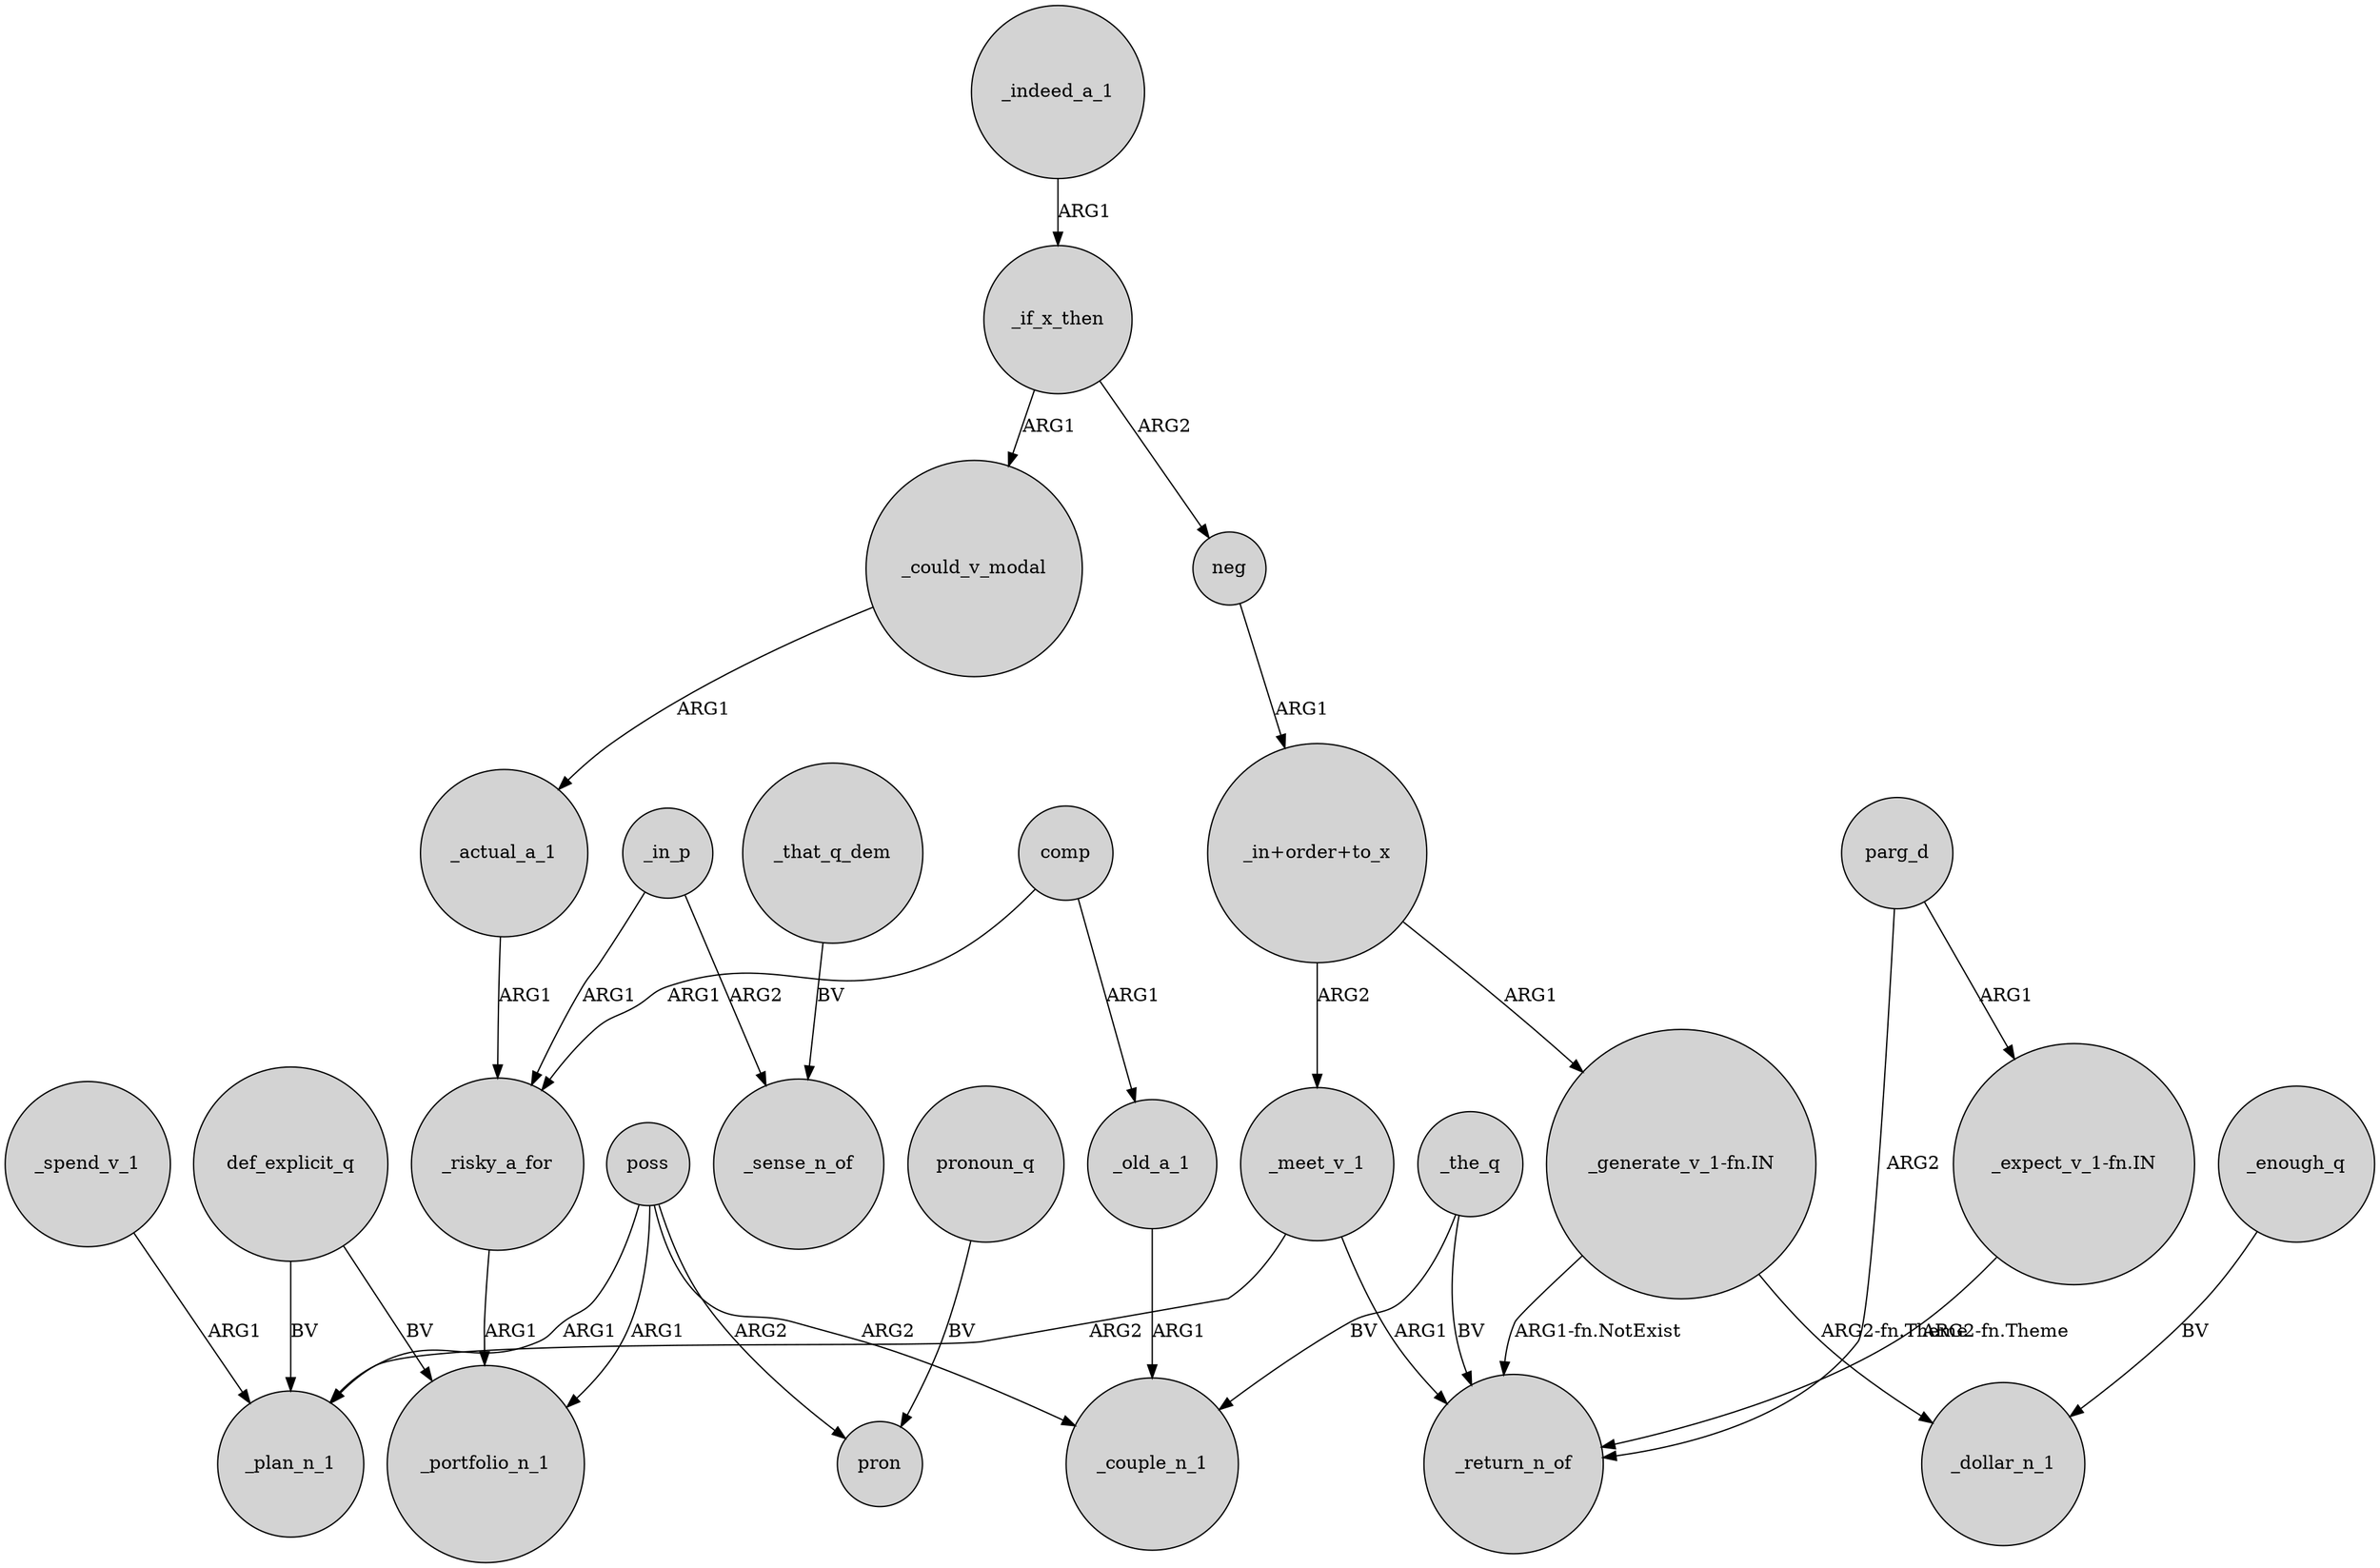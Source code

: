 digraph {
	node [shape=circle style=filled]
	poss -> _plan_n_1 [label=ARG1]
	poss -> _couple_n_1 [label=ARG2]
	_that_q_dem -> _sense_n_of [label=BV]
	_spend_v_1 -> _plan_n_1 [label=ARG1]
	"_in+order+to_x" -> _meet_v_1 [label=ARG2]
	_the_q -> _return_n_of [label=BV]
	_the_q -> _couple_n_1 [label=BV]
	poss -> pron [label=ARG2]
	_actual_a_1 -> _risky_a_for [label=ARG1]
	comp -> _risky_a_for [label=ARG1]
	neg -> "_in+order+to_x" [label=ARG1]
	_indeed_a_1 -> _if_x_then [label=ARG1]
	def_explicit_q -> _plan_n_1 [label=BV]
	"_generate_v_1-fn.IN" -> _return_n_of [label="ARG1-fn.NotExist"]
	_in_p -> _sense_n_of [label=ARG2]
	poss -> _portfolio_n_1 [label=ARG1]
	_if_x_then -> _could_v_modal [label=ARG1]
	def_explicit_q -> _portfolio_n_1 [label=BV]
	_if_x_then -> neg [label=ARG2]
	_in_p -> _risky_a_for [label=ARG1]
	"_generate_v_1-fn.IN" -> _dollar_n_1 [label="ARG2-fn.Theme"]
	pronoun_q -> pron [label=BV]
	comp -> _old_a_1 [label=ARG1]
	parg_d -> "_expect_v_1-fn.IN" [label=ARG1]
	_risky_a_for -> _portfolio_n_1 [label=ARG1]
	parg_d -> _return_n_of [label=ARG2]
	_enough_q -> _dollar_n_1 [label=BV]
	"_expect_v_1-fn.IN" -> _return_n_of [label="ARG2-fn.Theme"]
	_old_a_1 -> _couple_n_1 [label=ARG1]
	_meet_v_1 -> _return_n_of [label=ARG1]
	_meet_v_1 -> _plan_n_1 [label=ARG2]
	_could_v_modal -> _actual_a_1 [label=ARG1]
	"_in+order+to_x" -> "_generate_v_1-fn.IN" [label=ARG1]
}
